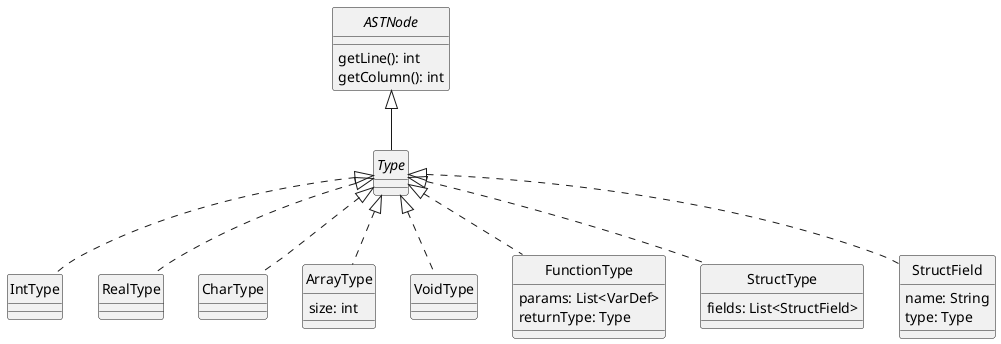 @startuml Types
skinparam style strictuml
skinparam monochrome true

interface ASTNode {
    getLine(): int
    getColumn(): int
}

interface Type

class IntType

class RealType

class CharType

class ArrayType {
    size: int
}

class VoidType

class FunctionType {
    params: List<VarDef>
    returnType: Type
}

class StructType {
    fields: List<StructField>
}

class StructField {
    name: String
    type: Type
}

ASTNode <|-- Type
Type <|.. IntType
Type <|.. RealType
Type <|.. CharType
Type <|.. ArrayType
Type <|.. VoidType
Type <|.. FunctionType
Type <|.. StructType
Type <|.. StructField

@enduml
